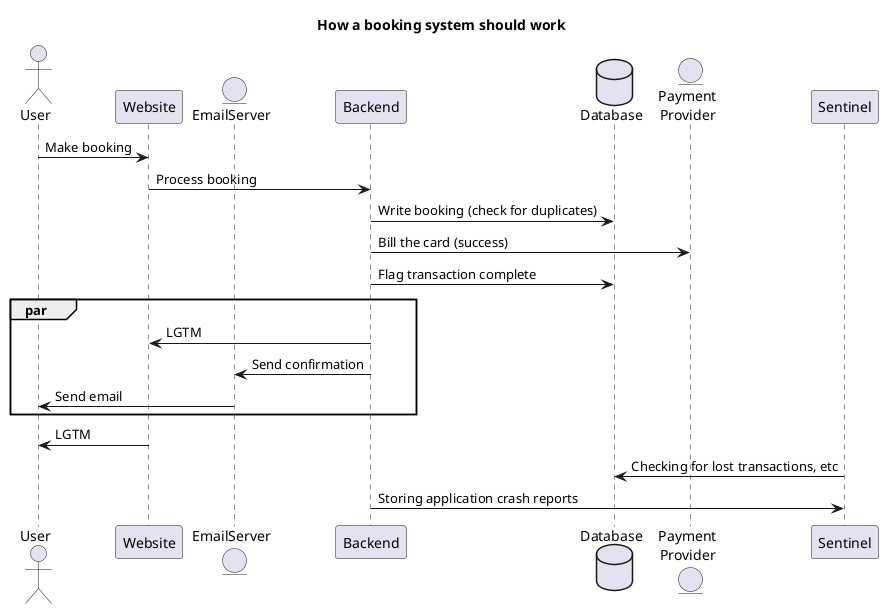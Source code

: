 @startuml overview

title How a booking system should work
actor User 

User -> Website: Make booking 
entity   EmailServer
Website -> Backend: Process booking
database Database
Backend -> Database: Write booking (check for duplicates)
entity "Payment\nProvider" as Provider 
Backend -> Provider: Bill the card (success)
Backend -> Database: Flag transaction complete
par 
Backend -> Website: LGTM
Backend -> EmailServer: Send confirmation
EmailServer -> User: Send email
end
Website -> User: LGTM
Sentinel -> Database: Checking for lost transactions, etc
Backend -> Sentinel : Storing application crash reports
@enduml